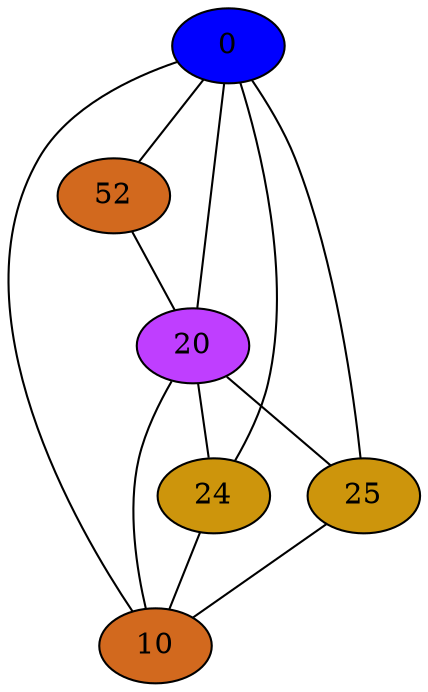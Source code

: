 strict graph {
0[label="0" style=filled fillcolor="blue1"];
0 -- 52
0 -- 20
0 -- 24
0 -- 25
0 -- 10
52[label="52" style=filled fillcolor="chocolate"];
52 -- 0
52 -- 20
20[label="20" style=filled fillcolor="darkorchid1"];
20 -- 0
20 -- 52
20 -- 24
20 -- 25
20 -- 10
24[label="24" style=filled fillcolor="darkgoldenrod3"];
24 -- 0
24 -- 20
24 -- 10
25[label="25" style=filled fillcolor="darkgoldenrod3"];
25 -- 0
25 -- 20
25 -- 10
10[label="10" style=filled fillcolor="chocolate"];
10 -- 0
10 -- 20
10 -- 24
10 -- 25
}
